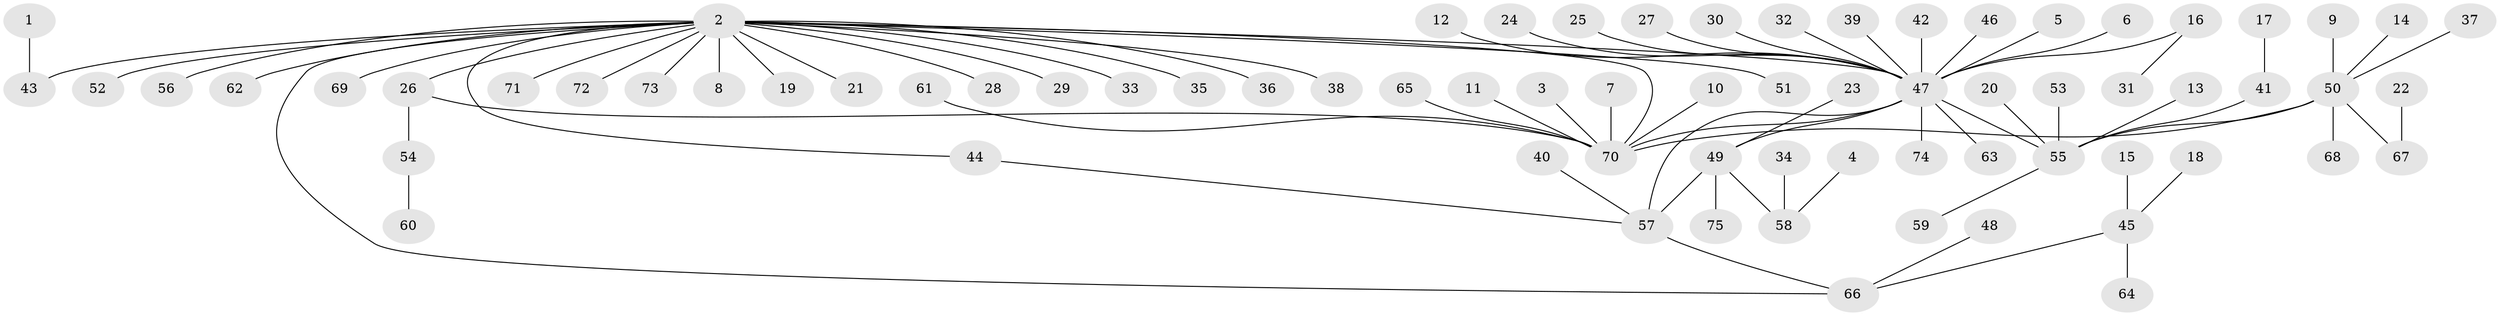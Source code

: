 // original degree distribution, {8: 0.013422818791946308, 19: 0.006711409395973154, 17: 0.006711409395973154, 1: 0.6644295302013423, 10: 0.006711409395973154, 3: 0.08053691275167785, 7: 0.013422818791946308, 6: 0.020134228187919462, 2: 0.12751677852348994, 5: 0.03355704697986577, 4: 0.026845637583892617}
// Generated by graph-tools (version 1.1) at 2025/26/03/09/25 03:26:02]
// undirected, 75 vertices, 80 edges
graph export_dot {
graph [start="1"]
  node [color=gray90,style=filled];
  1;
  2;
  3;
  4;
  5;
  6;
  7;
  8;
  9;
  10;
  11;
  12;
  13;
  14;
  15;
  16;
  17;
  18;
  19;
  20;
  21;
  22;
  23;
  24;
  25;
  26;
  27;
  28;
  29;
  30;
  31;
  32;
  33;
  34;
  35;
  36;
  37;
  38;
  39;
  40;
  41;
  42;
  43;
  44;
  45;
  46;
  47;
  48;
  49;
  50;
  51;
  52;
  53;
  54;
  55;
  56;
  57;
  58;
  59;
  60;
  61;
  62;
  63;
  64;
  65;
  66;
  67;
  68;
  69;
  70;
  71;
  72;
  73;
  74;
  75;
  1 -- 43 [weight=1.0];
  2 -- 8 [weight=1.0];
  2 -- 19 [weight=1.0];
  2 -- 21 [weight=1.0];
  2 -- 26 [weight=1.0];
  2 -- 28 [weight=1.0];
  2 -- 29 [weight=1.0];
  2 -- 33 [weight=1.0];
  2 -- 35 [weight=1.0];
  2 -- 36 [weight=1.0];
  2 -- 38 [weight=1.0];
  2 -- 43 [weight=1.0];
  2 -- 44 [weight=1.0];
  2 -- 47 [weight=1.0];
  2 -- 51 [weight=1.0];
  2 -- 52 [weight=1.0];
  2 -- 56 [weight=1.0];
  2 -- 62 [weight=1.0];
  2 -- 66 [weight=1.0];
  2 -- 69 [weight=1.0];
  2 -- 70 [weight=1.0];
  2 -- 71 [weight=1.0];
  2 -- 72 [weight=1.0];
  2 -- 73 [weight=1.0];
  3 -- 70 [weight=1.0];
  4 -- 58 [weight=1.0];
  5 -- 47 [weight=1.0];
  6 -- 47 [weight=1.0];
  7 -- 70 [weight=1.0];
  9 -- 50 [weight=1.0];
  10 -- 70 [weight=1.0];
  11 -- 70 [weight=1.0];
  12 -- 47 [weight=1.0];
  13 -- 55 [weight=1.0];
  14 -- 50 [weight=1.0];
  15 -- 45 [weight=1.0];
  16 -- 31 [weight=1.0];
  16 -- 47 [weight=1.0];
  17 -- 41 [weight=1.0];
  18 -- 45 [weight=1.0];
  20 -- 55 [weight=1.0];
  22 -- 67 [weight=1.0];
  23 -- 49 [weight=1.0];
  24 -- 47 [weight=1.0];
  25 -- 47 [weight=1.0];
  26 -- 54 [weight=1.0];
  26 -- 70 [weight=1.0];
  27 -- 47 [weight=1.0];
  30 -- 47 [weight=1.0];
  32 -- 47 [weight=1.0];
  34 -- 58 [weight=1.0];
  37 -- 50 [weight=1.0];
  39 -- 47 [weight=1.0];
  40 -- 57 [weight=1.0];
  41 -- 55 [weight=1.0];
  42 -- 47 [weight=1.0];
  44 -- 57 [weight=1.0];
  45 -- 64 [weight=1.0];
  45 -- 66 [weight=1.0];
  46 -- 47 [weight=1.0];
  47 -- 49 [weight=1.0];
  47 -- 55 [weight=1.0];
  47 -- 57 [weight=1.0];
  47 -- 63 [weight=1.0];
  47 -- 70 [weight=1.0];
  47 -- 74 [weight=1.0];
  48 -- 66 [weight=1.0];
  49 -- 57 [weight=1.0];
  49 -- 58 [weight=1.0];
  49 -- 75 [weight=1.0];
  50 -- 55 [weight=1.0];
  50 -- 67 [weight=1.0];
  50 -- 68 [weight=1.0];
  50 -- 70 [weight=1.0];
  53 -- 55 [weight=1.0];
  54 -- 60 [weight=1.0];
  55 -- 59 [weight=1.0];
  57 -- 66 [weight=1.0];
  61 -- 70 [weight=1.0];
  65 -- 70 [weight=1.0];
}
